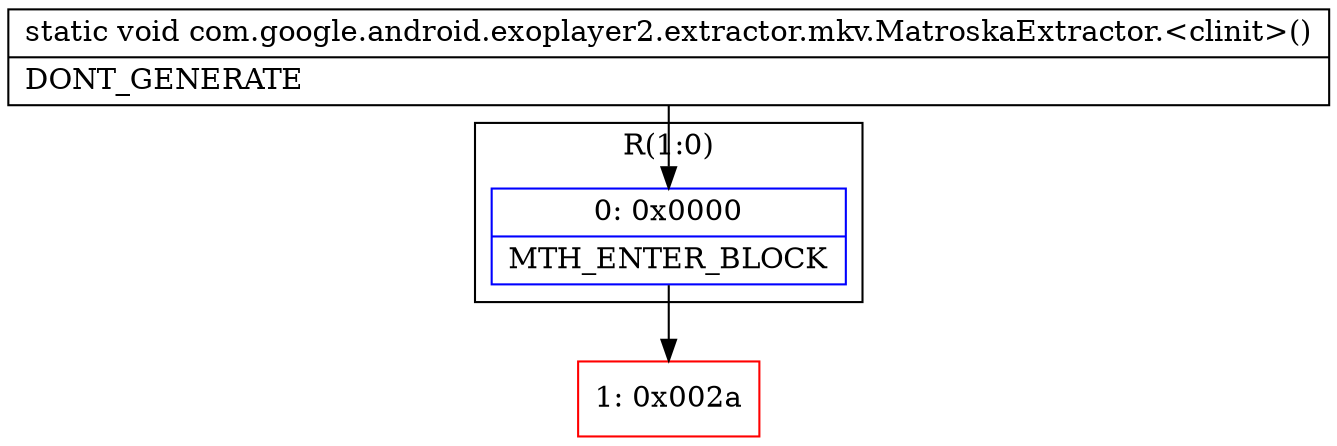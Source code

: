 digraph "CFG forcom.google.android.exoplayer2.extractor.mkv.MatroskaExtractor.\<clinit\>()V" {
subgraph cluster_Region_234331469 {
label = "R(1:0)";
node [shape=record,color=blue];
Node_0 [shape=record,label="{0\:\ 0x0000|MTH_ENTER_BLOCK\l}"];
}
Node_1 [shape=record,color=red,label="{1\:\ 0x002a}"];
MethodNode[shape=record,label="{static void com.google.android.exoplayer2.extractor.mkv.MatroskaExtractor.\<clinit\>()  | DONT_GENERATE\l}"];
MethodNode -> Node_0;
Node_0 -> Node_1;
}

